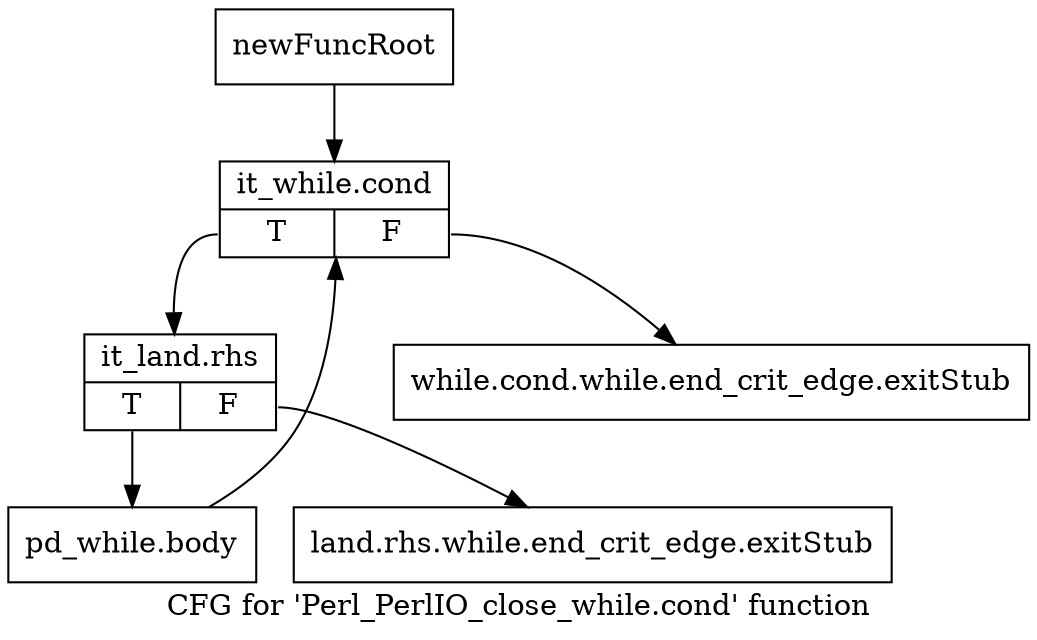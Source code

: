 digraph "CFG for 'Perl_PerlIO_close_while.cond' function" {
	label="CFG for 'Perl_PerlIO_close_while.cond' function";

	Node0x4d80bd0 [shape=record,label="{newFuncRoot}"];
	Node0x4d80bd0 -> Node0x4d81060;
	Node0x4d80fc0 [shape=record,label="{while.cond.while.end_crit_edge.exitStub}"];
	Node0x4d81010 [shape=record,label="{land.rhs.while.end_crit_edge.exitStub}"];
	Node0x4d81060 [shape=record,label="{it_while.cond|{<s0>T|<s1>F}}"];
	Node0x4d81060:s0 -> Node0x4d810b0;
	Node0x4d81060:s1 -> Node0x4d80fc0;
	Node0x4d810b0 [shape=record,label="{it_land.rhs|{<s0>T|<s1>F}}"];
	Node0x4d810b0:s0 -> Node0x4d81100;
	Node0x4d810b0:s1 -> Node0x4d81010;
	Node0x4d81100 [shape=record,label="{pd_while.body}"];
	Node0x4d81100 -> Node0x4d81060;
}

